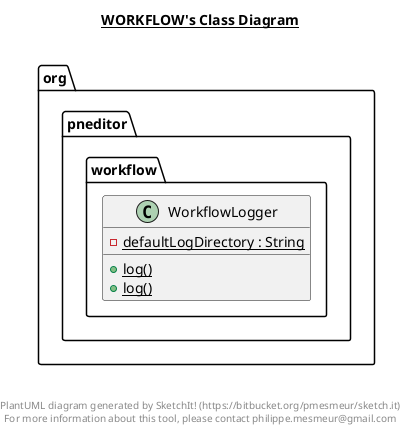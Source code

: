 @startuml

title __WORKFLOW's Class Diagram__\n

  namespace org.pneditor.workflow {
    class org.pneditor.workflow.WorkflowLogger {
        {static} - defaultLogDirectory : String
        {static} + log()
        {static} + log()
    }
  }
  



right footer


PlantUML diagram generated by SketchIt! (https://bitbucket.org/pmesmeur/sketch.it)
For more information about this tool, please contact philippe.mesmeur@gmail.com
endfooter

@enduml
